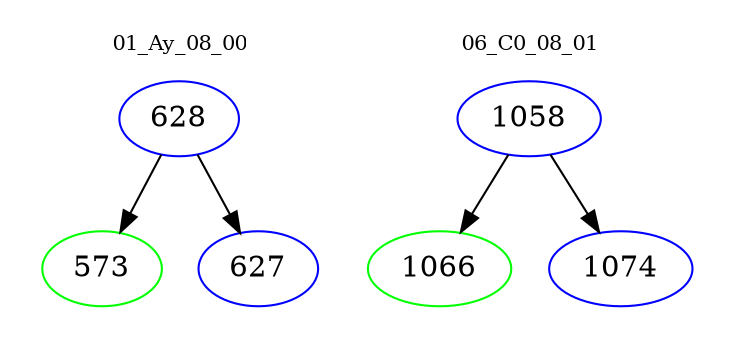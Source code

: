 digraph{
subgraph cluster_0 {
color = white
label = "01_Ay_08_00";
fontsize=10;
T0_628 [label="628", color="blue"]
T0_628 -> T0_573 [color="black"]
T0_573 [label="573", color="green"]
T0_628 -> T0_627 [color="black"]
T0_627 [label="627", color="blue"]
}
subgraph cluster_1 {
color = white
label = "06_C0_08_01";
fontsize=10;
T1_1058 [label="1058", color="blue"]
T1_1058 -> T1_1066 [color="black"]
T1_1066 [label="1066", color="green"]
T1_1058 -> T1_1074 [color="black"]
T1_1074 [label="1074", color="blue"]
}
}
